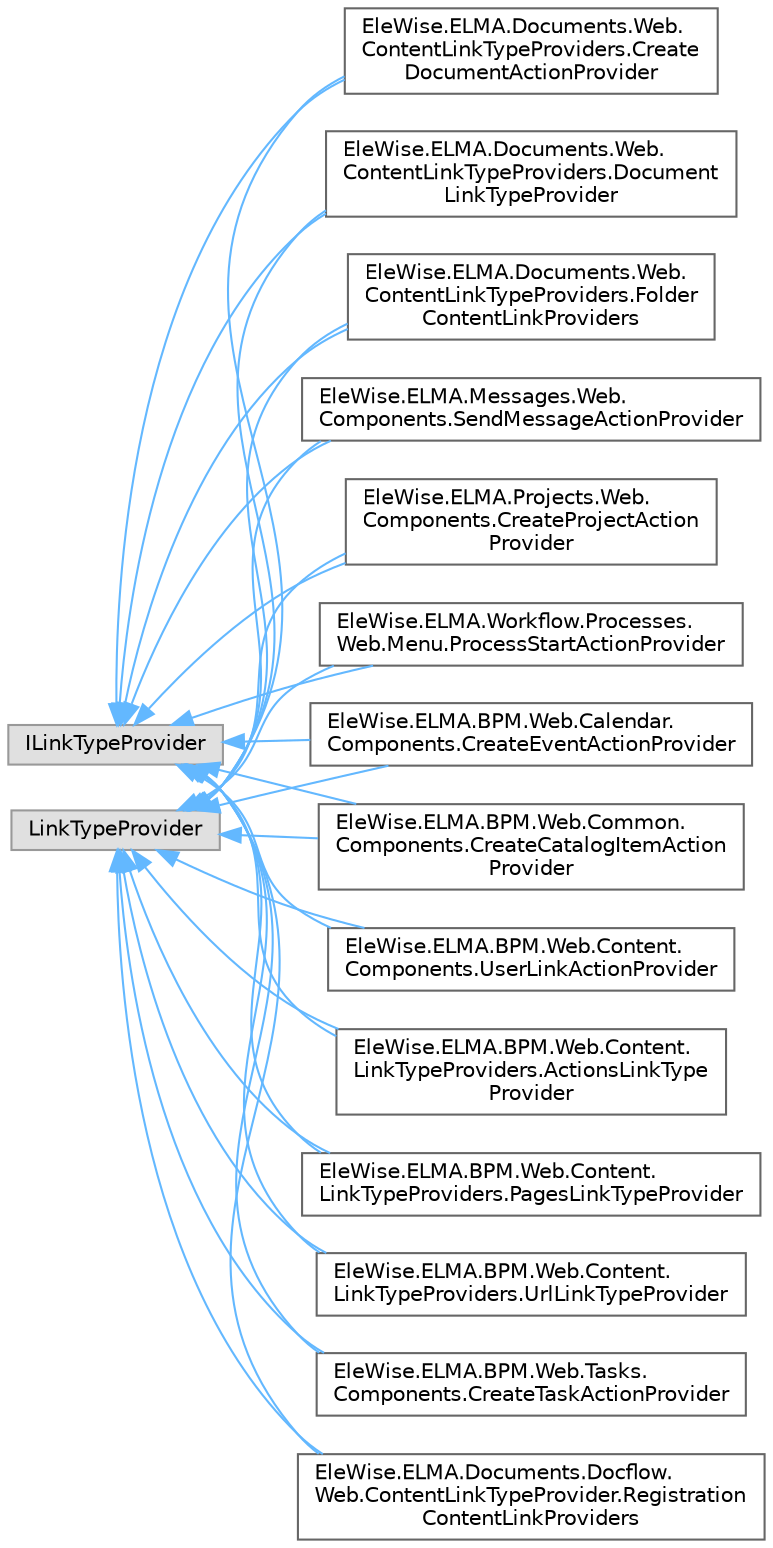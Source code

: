 digraph "Graphical Class Hierarchy"
{
 // LATEX_PDF_SIZE
  bgcolor="transparent";
  edge [fontname=Helvetica,fontsize=10,labelfontname=Helvetica,labelfontsize=10];
  node [fontname=Helvetica,fontsize=10,shape=box,height=0.2,width=0.4];
  rankdir="LR";
  Node0 [id="Node000000",label="ILinkTypeProvider",height=0.2,width=0.4,color="grey60", fillcolor="#E0E0E0", style="filled",tooltip=" "];
  Node0 -> Node1 [id="edge1969_Node000000_Node000001",dir="back",color="steelblue1",style="solid",tooltip=" "];
  Node1 [id="Node000001",label="EleWise.ELMA.BPM.Web.Calendar.\lComponents.CreateEventActionProvider",height=0.2,width=0.4,color="grey40", fillcolor="white", style="filled",URL="$class_ele_wise_1_1_e_l_m_a_1_1_b_p_m_1_1_web_1_1_calendar_1_1_components_1_1_create_event_action_provider.html",tooltip="ActionProvider для создания события в календаре"];
  Node0 -> Node3 [id="edge1970_Node000000_Node000003",dir="back",color="steelblue1",style="solid",tooltip=" "];
  Node3 [id="Node000003",label="EleWise.ELMA.BPM.Web.Common.\lComponents.CreateCatalogItemAction\lProvider",height=0.2,width=0.4,color="grey40", fillcolor="white", style="filled",URL="$class_ele_wise_1_1_e_l_m_a_1_1_b_p_m_1_1_web_1_1_common_1_1_components_1_1_create_catalog_item_action_provider.html",tooltip=" "];
  Node0 -> Node4 [id="edge1971_Node000000_Node000004",dir="back",color="steelblue1",style="solid",tooltip=" "];
  Node4 [id="Node000004",label="EleWise.ELMA.BPM.Web.Content.\lComponents.UserLinkActionProvider",height=0.2,width=0.4,color="grey40", fillcolor="white", style="filled",URL="$class_ele_wise_1_1_e_l_m_a_1_1_b_p_m_1_1_web_1_1_content_1_1_components_1_1_user_link_action_provider.html",tooltip=" "];
  Node0 -> Node5 [id="edge1972_Node000000_Node000005",dir="back",color="steelblue1",style="solid",tooltip=" "];
  Node5 [id="Node000005",label="EleWise.ELMA.BPM.Web.Content.\lLinkTypeProviders.ActionsLinkType\lProvider",height=0.2,width=0.4,color="grey40", fillcolor="white", style="filled",URL="$class_ele_wise_1_1_e_l_m_a_1_1_b_p_m_1_1_web_1_1_content_1_1_link_type_providers_1_1_actions_link_type_provider.html",tooltip=" "];
  Node0 -> Node6 [id="edge1973_Node000000_Node000006",dir="back",color="steelblue1",style="solid",tooltip=" "];
  Node6 [id="Node000006",label="EleWise.ELMA.BPM.Web.Content.\lLinkTypeProviders.PagesLinkTypeProvider",height=0.2,width=0.4,color="grey40", fillcolor="white", style="filled",URL="$class_ele_wise_1_1_e_l_m_a_1_1_b_p_m_1_1_web_1_1_content_1_1_link_type_providers_1_1_pages_link_type_provider.html",tooltip=" "];
  Node0 -> Node7 [id="edge1974_Node000000_Node000007",dir="back",color="steelblue1",style="solid",tooltip=" "];
  Node7 [id="Node000007",label="EleWise.ELMA.BPM.Web.Content.\lLinkTypeProviders.UrlLinkTypeProvider",height=0.2,width=0.4,color="grey40", fillcolor="white", style="filled",URL="$class_ele_wise_1_1_e_l_m_a_1_1_b_p_m_1_1_web_1_1_content_1_1_link_type_providers_1_1_url_link_type_provider.html",tooltip=" "];
  Node0 -> Node8 [id="edge1975_Node000000_Node000008",dir="back",color="steelblue1",style="solid",tooltip=" "];
  Node8 [id="Node000008",label="EleWise.ELMA.BPM.Web.Tasks.\lComponents.CreateTaskActionProvider",height=0.2,width=0.4,color="grey40", fillcolor="white", style="filled",URL="$class_ele_wise_1_1_e_l_m_a_1_1_b_p_m_1_1_web_1_1_tasks_1_1_components_1_1_create_task_action_provider.html",tooltip=" "];
  Node0 -> Node9 [id="edge1976_Node000000_Node000009",dir="back",color="steelblue1",style="solid",tooltip=" "];
  Node9 [id="Node000009",label="EleWise.ELMA.Documents.Docflow.\lWeb.ContentLinkTypeProvider.Registration\lContentLinkProviders",height=0.2,width=0.4,color="grey40", fillcolor="white", style="filled",URL="$class_ele_wise_1_1_e_l_m_a_1_1_documents_1_1_docflow_1_1_web_1_1_content_link_type_provider_1_1_0ae6f591d27b4d70c3f3173b9a6e74e3.html",tooltip=" "];
  Node0 -> Node10 [id="edge1977_Node000000_Node000010",dir="back",color="steelblue1",style="solid",tooltip=" "];
  Node10 [id="Node000010",label="EleWise.ELMA.Documents.Web.\lContentLinkTypeProviders.Create\lDocumentActionProvider",height=0.2,width=0.4,color="grey40", fillcolor="white", style="filled",URL="$class_ele_wise_1_1_e_l_m_a_1_1_documents_1_1_web_1_1_content_link_type_providers_1_1_create_document_action_provider.html",tooltip=" "];
  Node0 -> Node11 [id="edge1978_Node000000_Node000011",dir="back",color="steelblue1",style="solid",tooltip=" "];
  Node11 [id="Node000011",label="EleWise.ELMA.Documents.Web.\lContentLinkTypeProviders.Document\lLinkTypeProvider",height=0.2,width=0.4,color="grey40", fillcolor="white", style="filled",URL="$class_ele_wise_1_1_e_l_m_a_1_1_documents_1_1_web_1_1_content_link_type_providers_1_1_document_link_type_provider.html",tooltip=" "];
  Node0 -> Node12 [id="edge1979_Node000000_Node000012",dir="back",color="steelblue1",style="solid",tooltip=" "];
  Node12 [id="Node000012",label="EleWise.ELMA.Documents.Web.\lContentLinkTypeProviders.Folder\lContentLinkProviders",height=0.2,width=0.4,color="grey40", fillcolor="white", style="filled",URL="$class_ele_wise_1_1_e_l_m_a_1_1_documents_1_1_web_1_1_content_link_type_providers_1_1_folder_content_link_providers.html",tooltip=" "];
  Node0 -> Node13 [id="edge1980_Node000000_Node000013",dir="back",color="steelblue1",style="solid",tooltip=" "];
  Node13 [id="Node000013",label="EleWise.ELMA.Messages.Web.\lComponents.SendMessageActionProvider",height=0.2,width=0.4,color="grey40", fillcolor="white", style="filled",URL="$class_ele_wise_1_1_e_l_m_a_1_1_messages_1_1_web_1_1_components_1_1_send_message_action_provider.html",tooltip=" "];
  Node0 -> Node14 [id="edge1981_Node000000_Node000014",dir="back",color="steelblue1",style="solid",tooltip=" "];
  Node14 [id="Node000014",label="EleWise.ELMA.Projects.Web.\lComponents.CreateProjectAction\lProvider",height=0.2,width=0.4,color="grey40", fillcolor="white", style="filled",URL="$class_ele_wise_1_1_e_l_m_a_1_1_projects_1_1_web_1_1_components_1_1_create_project_action_provider.html",tooltip=" "];
  Node0 -> Node15 [id="edge1982_Node000000_Node000015",dir="back",color="steelblue1",style="solid",tooltip=" "];
  Node15 [id="Node000015",label="EleWise.ELMA.Workflow.Processes.\lWeb.Menu.ProcessStartActionProvider",height=0.2,width=0.4,color="grey40", fillcolor="white", style="filled",URL="$class_ele_wise_1_1_e_l_m_a_1_1_workflow_1_1_processes_1_1_web_1_1_menu_1_1_process_start_action_provider.html",tooltip=" "];
  Node2 [id="Node000002",label="LinkTypeProvider",height=0.2,width=0.4,color="grey60", fillcolor="#E0E0E0", style="filled",tooltip=" "];
  Node2 -> Node1 [id="edge1983_Node000002_Node000001",dir="back",color="steelblue1",style="solid",tooltip=" "];
  Node2 -> Node3 [id="edge1984_Node000002_Node000003",dir="back",color="steelblue1",style="solid",tooltip=" "];
  Node2 -> Node4 [id="edge1985_Node000002_Node000004",dir="back",color="steelblue1",style="solid",tooltip=" "];
  Node2 -> Node5 [id="edge1986_Node000002_Node000005",dir="back",color="steelblue1",style="solid",tooltip=" "];
  Node2 -> Node6 [id="edge1987_Node000002_Node000006",dir="back",color="steelblue1",style="solid",tooltip=" "];
  Node2 -> Node7 [id="edge1988_Node000002_Node000007",dir="back",color="steelblue1",style="solid",tooltip=" "];
  Node2 -> Node8 [id="edge1989_Node000002_Node000008",dir="back",color="steelblue1",style="solid",tooltip=" "];
  Node2 -> Node9 [id="edge1990_Node000002_Node000009",dir="back",color="steelblue1",style="solid",tooltip=" "];
  Node2 -> Node10 [id="edge1991_Node000002_Node000010",dir="back",color="steelblue1",style="solid",tooltip=" "];
  Node2 -> Node11 [id="edge1992_Node000002_Node000011",dir="back",color="steelblue1",style="solid",tooltip=" "];
  Node2 -> Node12 [id="edge1993_Node000002_Node000012",dir="back",color="steelblue1",style="solid",tooltip=" "];
  Node2 -> Node13 [id="edge1994_Node000002_Node000013",dir="back",color="steelblue1",style="solid",tooltip=" "];
  Node2 -> Node14 [id="edge1995_Node000002_Node000014",dir="back",color="steelblue1",style="solid",tooltip=" "];
  Node2 -> Node15 [id="edge1996_Node000002_Node000015",dir="back",color="steelblue1",style="solid",tooltip=" "];
}
